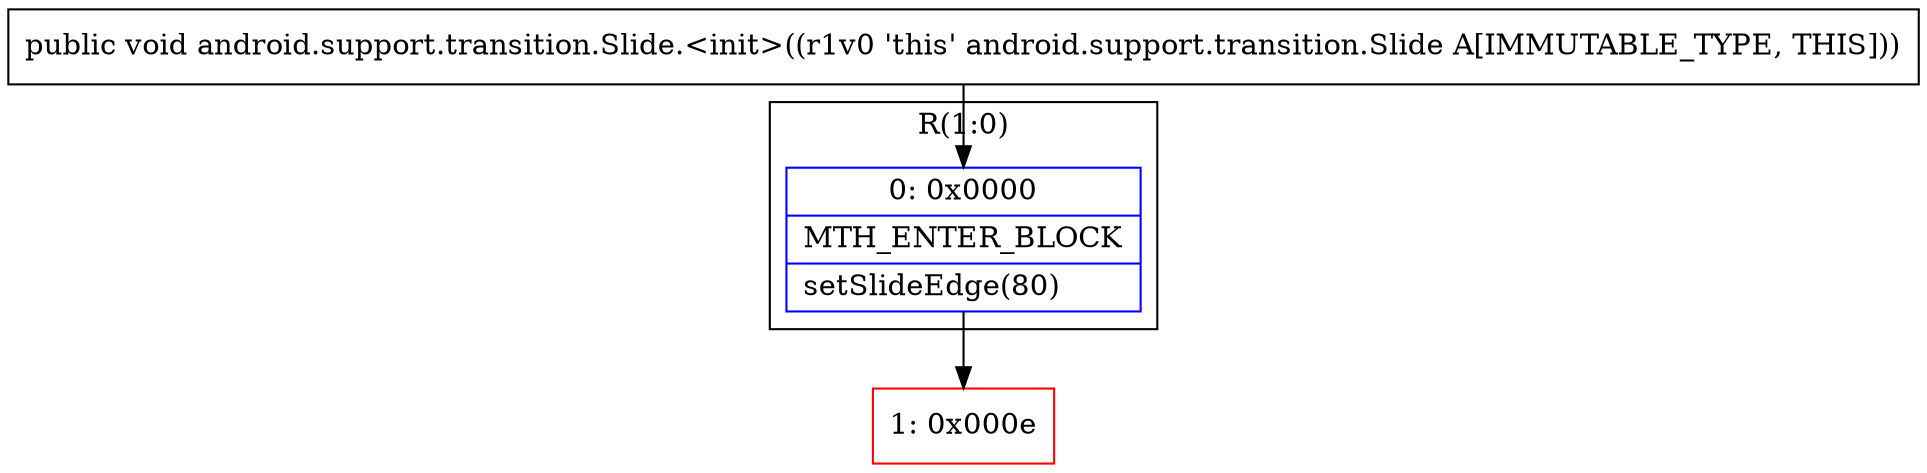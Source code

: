 digraph "CFG forandroid.support.transition.Slide.\<init\>()V" {
subgraph cluster_Region_489561268 {
label = "R(1:0)";
node [shape=record,color=blue];
Node_0 [shape=record,label="{0\:\ 0x0000|MTH_ENTER_BLOCK\l|setSlideEdge(80)\l}"];
}
Node_1 [shape=record,color=red,label="{1\:\ 0x000e}"];
MethodNode[shape=record,label="{public void android.support.transition.Slide.\<init\>((r1v0 'this' android.support.transition.Slide A[IMMUTABLE_TYPE, THIS])) }"];
MethodNode -> Node_0;
Node_0 -> Node_1;
}

